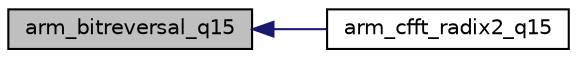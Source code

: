 digraph "arm_bitreversal_q15"
{
  edge [fontname="Helvetica",fontsize="10",labelfontname="Helvetica",labelfontsize="10"];
  node [fontname="Helvetica",fontsize="10",shape=record];
  rankdir="LR";
  Node1 [label="arm_bitreversal_q15",height=0.2,width=0.4,color="black", fillcolor="grey75", style="filled", fontcolor="black"];
  Node1 -> Node2 [dir="back",color="midnightblue",fontsize="10",style="solid",fontname="Helvetica"];
  Node2 [label="arm_cfft_radix2_q15",height=0.2,width=0.4,color="black", fillcolor="white", style="filled",URL="$group___complex_f_f_t.html#ga55b424341dc3efd3fa0bcaaff4bdbf40",tooltip="Processing function for the fixed-point CFFT/CIFFT. "];
}
